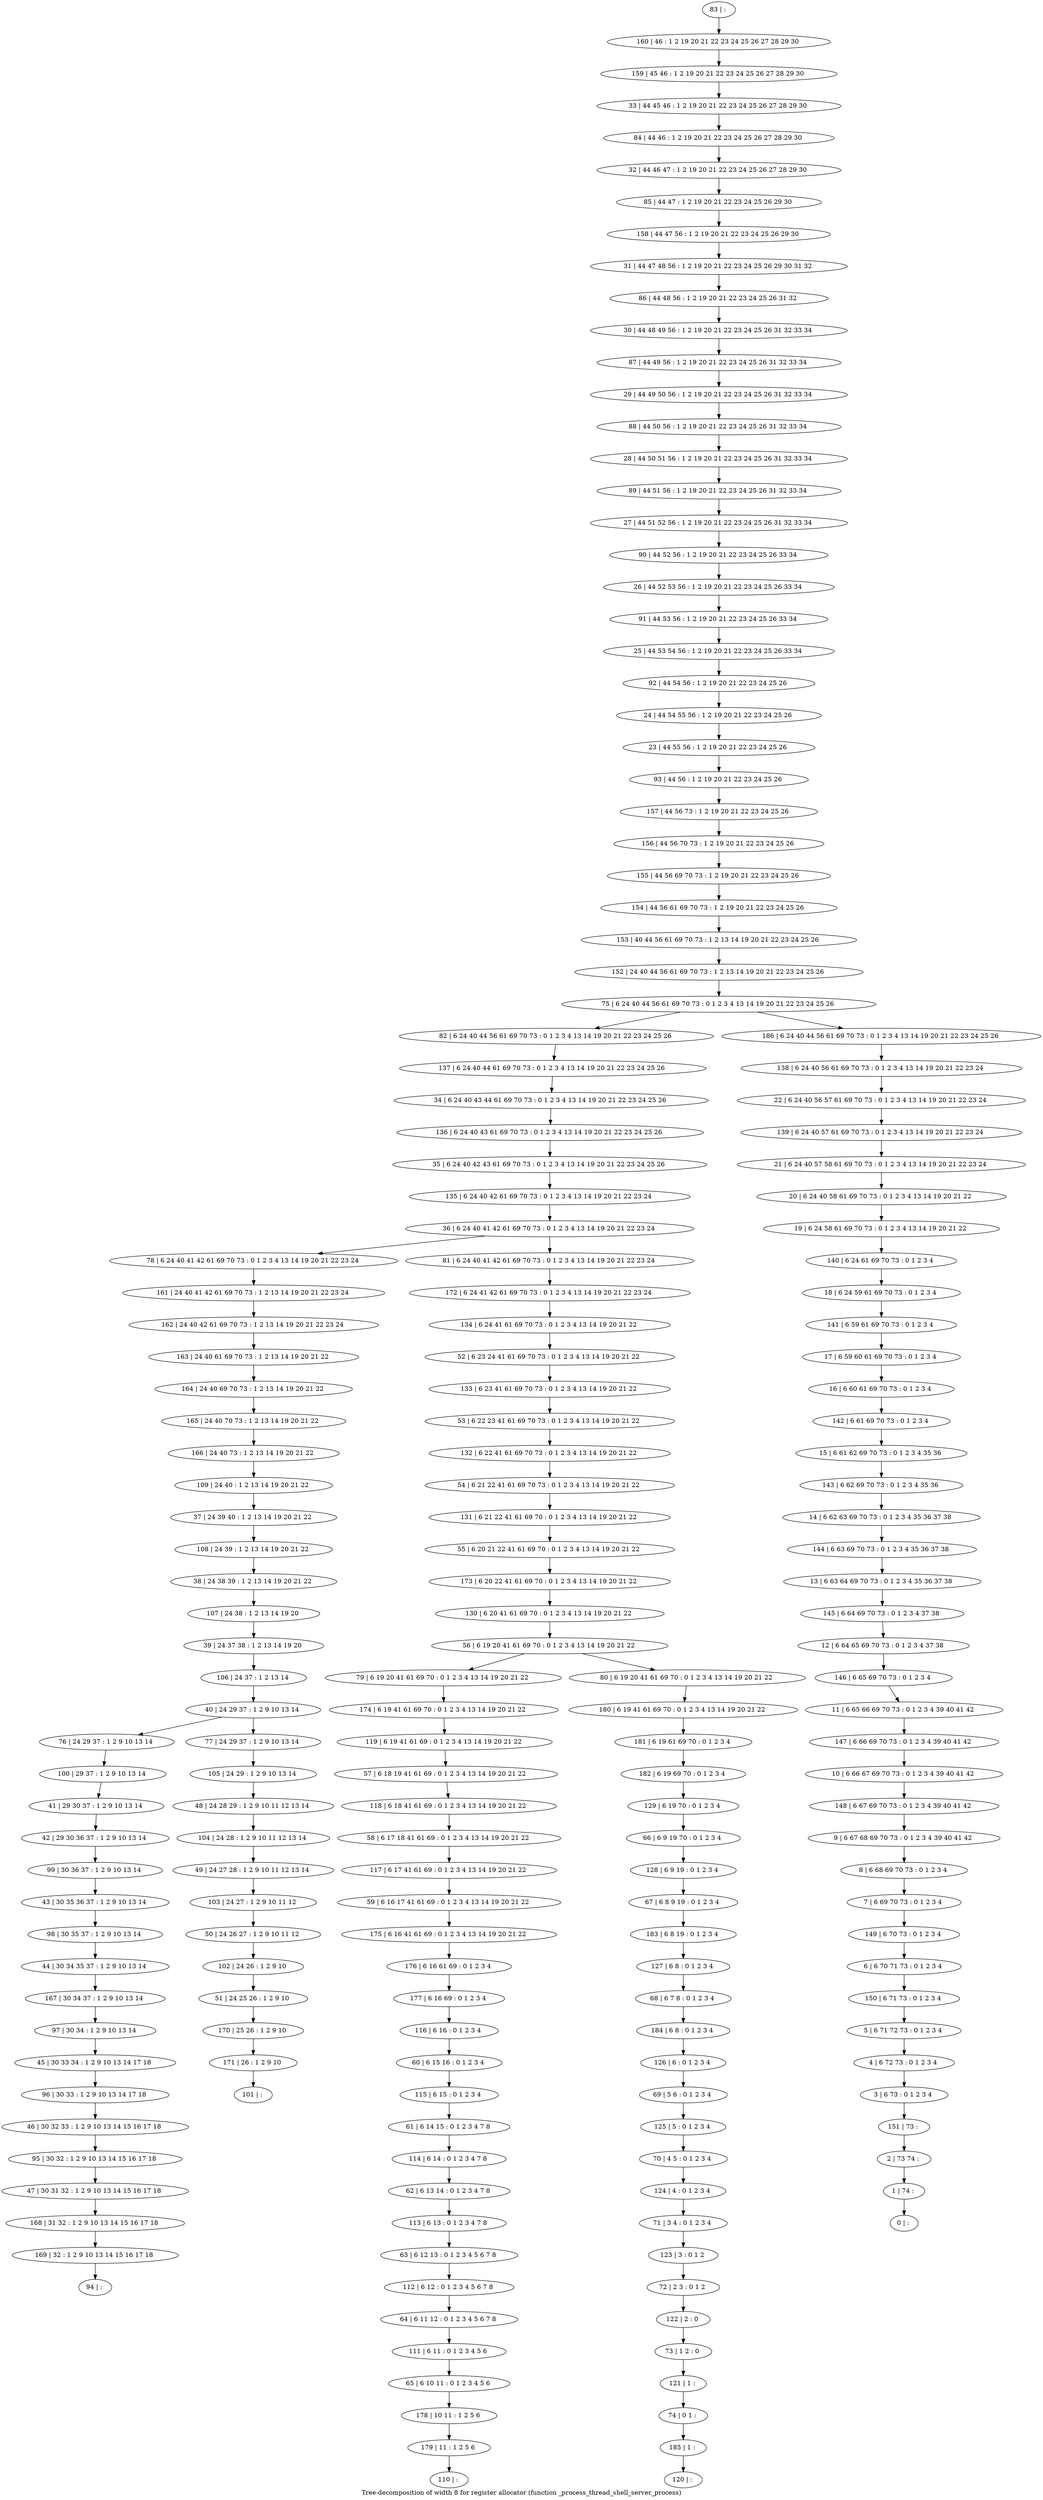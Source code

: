 digraph G {
graph [label="Tree-decomposition of width 8 for register allocator (function _process_thread_shell_server_process)"]
0[label="0 | : "];
1[label="1 | 74 : "];
2[label="2 | 73 74 : "];
3[label="3 | 6 73 : 0 1 2 3 4 "];
4[label="4 | 6 72 73 : 0 1 2 3 4 "];
5[label="5 | 6 71 72 73 : 0 1 2 3 4 "];
6[label="6 | 6 70 71 73 : 0 1 2 3 4 "];
7[label="7 | 6 69 70 73 : 0 1 2 3 4 "];
8[label="8 | 6 68 69 70 73 : 0 1 2 3 4 "];
9[label="9 | 6 67 68 69 70 73 : 0 1 2 3 4 39 40 41 42 "];
10[label="10 | 6 66 67 69 70 73 : 0 1 2 3 4 39 40 41 42 "];
11[label="11 | 6 65 66 69 70 73 : 0 1 2 3 4 39 40 41 42 "];
12[label="12 | 6 64 65 69 70 73 : 0 1 2 3 4 37 38 "];
13[label="13 | 6 63 64 69 70 73 : 0 1 2 3 4 35 36 37 38 "];
14[label="14 | 6 62 63 69 70 73 : 0 1 2 3 4 35 36 37 38 "];
15[label="15 | 6 61 62 69 70 73 : 0 1 2 3 4 35 36 "];
16[label="16 | 6 60 61 69 70 73 : 0 1 2 3 4 "];
17[label="17 | 6 59 60 61 69 70 73 : 0 1 2 3 4 "];
18[label="18 | 6 24 59 61 69 70 73 : 0 1 2 3 4 "];
19[label="19 | 6 24 58 61 69 70 73 : 0 1 2 3 4 13 14 19 20 21 22 "];
20[label="20 | 6 24 40 58 61 69 70 73 : 0 1 2 3 4 13 14 19 20 21 22 "];
21[label="21 | 6 24 40 57 58 61 69 70 73 : 0 1 2 3 4 13 14 19 20 21 22 23 24 "];
22[label="22 | 6 24 40 56 57 61 69 70 73 : 0 1 2 3 4 13 14 19 20 21 22 23 24 "];
23[label="23 | 44 55 56 : 1 2 19 20 21 22 23 24 25 26 "];
24[label="24 | 44 54 55 56 : 1 2 19 20 21 22 23 24 25 26 "];
25[label="25 | 44 53 54 56 : 1 2 19 20 21 22 23 24 25 26 33 34 "];
26[label="26 | 44 52 53 56 : 1 2 19 20 21 22 23 24 25 26 33 34 "];
27[label="27 | 44 51 52 56 : 1 2 19 20 21 22 23 24 25 26 31 32 33 34 "];
28[label="28 | 44 50 51 56 : 1 2 19 20 21 22 23 24 25 26 31 32 33 34 "];
29[label="29 | 44 49 50 56 : 1 2 19 20 21 22 23 24 25 26 31 32 33 34 "];
30[label="30 | 44 48 49 56 : 1 2 19 20 21 22 23 24 25 26 31 32 33 34 "];
31[label="31 | 44 47 48 56 : 1 2 19 20 21 22 23 24 25 26 29 30 31 32 "];
32[label="32 | 44 46 47 : 1 2 19 20 21 22 23 24 25 26 27 28 29 30 "];
33[label="33 | 44 45 46 : 1 2 19 20 21 22 23 24 25 26 27 28 29 30 "];
34[label="34 | 6 24 40 43 44 61 69 70 73 : 0 1 2 3 4 13 14 19 20 21 22 23 24 25 26 "];
35[label="35 | 6 24 40 42 43 61 69 70 73 : 0 1 2 3 4 13 14 19 20 21 22 23 24 25 26 "];
36[label="36 | 6 24 40 41 42 61 69 70 73 : 0 1 2 3 4 13 14 19 20 21 22 23 24 "];
37[label="37 | 24 39 40 : 1 2 13 14 19 20 21 22 "];
38[label="38 | 24 38 39 : 1 2 13 14 19 20 21 22 "];
39[label="39 | 24 37 38 : 1 2 13 14 19 20 "];
40[label="40 | 24 29 37 : 1 2 9 10 13 14 "];
41[label="41 | 29 30 37 : 1 2 9 10 13 14 "];
42[label="42 | 29 30 36 37 : 1 2 9 10 13 14 "];
43[label="43 | 30 35 36 37 : 1 2 9 10 13 14 "];
44[label="44 | 30 34 35 37 : 1 2 9 10 13 14 "];
45[label="45 | 30 33 34 : 1 2 9 10 13 14 17 18 "];
46[label="46 | 30 32 33 : 1 2 9 10 13 14 15 16 17 18 "];
47[label="47 | 30 31 32 : 1 2 9 10 13 14 15 16 17 18 "];
48[label="48 | 24 28 29 : 1 2 9 10 11 12 13 14 "];
49[label="49 | 24 27 28 : 1 2 9 10 11 12 13 14 "];
50[label="50 | 24 26 27 : 1 2 9 10 11 12 "];
51[label="51 | 24 25 26 : 1 2 9 10 "];
52[label="52 | 6 23 24 41 61 69 70 73 : 0 1 2 3 4 13 14 19 20 21 22 "];
53[label="53 | 6 22 23 41 61 69 70 73 : 0 1 2 3 4 13 14 19 20 21 22 "];
54[label="54 | 6 21 22 41 61 69 70 73 : 0 1 2 3 4 13 14 19 20 21 22 "];
55[label="55 | 6 20 21 22 41 61 69 70 : 0 1 2 3 4 13 14 19 20 21 22 "];
56[label="56 | 6 19 20 41 61 69 70 : 0 1 2 3 4 13 14 19 20 21 22 "];
57[label="57 | 6 18 19 41 61 69 : 0 1 2 3 4 13 14 19 20 21 22 "];
58[label="58 | 6 17 18 41 61 69 : 0 1 2 3 4 13 14 19 20 21 22 "];
59[label="59 | 6 16 17 41 61 69 : 0 1 2 3 4 13 14 19 20 21 22 "];
60[label="60 | 6 15 16 : 0 1 2 3 4 "];
61[label="61 | 6 14 15 : 0 1 2 3 4 7 8 "];
62[label="62 | 6 13 14 : 0 1 2 3 4 7 8 "];
63[label="63 | 6 12 13 : 0 1 2 3 4 5 6 7 8 "];
64[label="64 | 6 11 12 : 0 1 2 3 4 5 6 7 8 "];
65[label="65 | 6 10 11 : 0 1 2 3 4 5 6 "];
66[label="66 | 6 9 19 70 : 0 1 2 3 4 "];
67[label="67 | 6 8 9 19 : 0 1 2 3 4 "];
68[label="68 | 6 7 8 : 0 1 2 3 4 "];
69[label="69 | 5 6 : 0 1 2 3 4 "];
70[label="70 | 4 5 : 0 1 2 3 4 "];
71[label="71 | 3 4 : 0 1 2 3 4 "];
72[label="72 | 2 3 : 0 1 2 "];
73[label="73 | 1 2 : 0 "];
74[label="74 | 0 1 : "];
75[label="75 | 6 24 40 44 56 61 69 70 73 : 0 1 2 3 4 13 14 19 20 21 22 23 24 25 26 "];
76[label="76 | 24 29 37 : 1 2 9 10 13 14 "];
77[label="77 | 24 29 37 : 1 2 9 10 13 14 "];
78[label="78 | 6 24 40 41 42 61 69 70 73 : 0 1 2 3 4 13 14 19 20 21 22 23 24 "];
79[label="79 | 6 19 20 41 61 69 70 : 0 1 2 3 4 13 14 19 20 21 22 "];
80[label="80 | 6 19 20 41 61 69 70 : 0 1 2 3 4 13 14 19 20 21 22 "];
81[label="81 | 6 24 40 41 42 61 69 70 73 : 0 1 2 3 4 13 14 19 20 21 22 23 24 "];
82[label="82 | 6 24 40 44 56 61 69 70 73 : 0 1 2 3 4 13 14 19 20 21 22 23 24 25 26 "];
83[label="83 | : "];
84[label="84 | 44 46 : 1 2 19 20 21 22 23 24 25 26 27 28 29 30 "];
85[label="85 | 44 47 : 1 2 19 20 21 22 23 24 25 26 29 30 "];
86[label="86 | 44 48 56 : 1 2 19 20 21 22 23 24 25 26 31 32 "];
87[label="87 | 44 49 56 : 1 2 19 20 21 22 23 24 25 26 31 32 33 34 "];
88[label="88 | 44 50 56 : 1 2 19 20 21 22 23 24 25 26 31 32 33 34 "];
89[label="89 | 44 51 56 : 1 2 19 20 21 22 23 24 25 26 31 32 33 34 "];
90[label="90 | 44 52 56 : 1 2 19 20 21 22 23 24 25 26 33 34 "];
91[label="91 | 44 53 56 : 1 2 19 20 21 22 23 24 25 26 33 34 "];
92[label="92 | 44 54 56 : 1 2 19 20 21 22 23 24 25 26 "];
93[label="93 | 44 56 : 1 2 19 20 21 22 23 24 25 26 "];
94[label="94 | : "];
95[label="95 | 30 32 : 1 2 9 10 13 14 15 16 17 18 "];
96[label="96 | 30 33 : 1 2 9 10 13 14 17 18 "];
97[label="97 | 30 34 : 1 2 9 10 13 14 "];
98[label="98 | 30 35 37 : 1 2 9 10 13 14 "];
99[label="99 | 30 36 37 : 1 2 9 10 13 14 "];
100[label="100 | 29 37 : 1 2 9 10 13 14 "];
101[label="101 | : "];
102[label="102 | 24 26 : 1 2 9 10 "];
103[label="103 | 24 27 : 1 2 9 10 11 12 "];
104[label="104 | 24 28 : 1 2 9 10 11 12 13 14 "];
105[label="105 | 24 29 : 1 2 9 10 13 14 "];
106[label="106 | 24 37 : 1 2 13 14 "];
107[label="107 | 24 38 : 1 2 13 14 19 20 "];
108[label="108 | 24 39 : 1 2 13 14 19 20 21 22 "];
109[label="109 | 24 40 : 1 2 13 14 19 20 21 22 "];
110[label="110 | : "];
111[label="111 | 6 11 : 0 1 2 3 4 5 6 "];
112[label="112 | 6 12 : 0 1 2 3 4 5 6 7 8 "];
113[label="113 | 6 13 : 0 1 2 3 4 7 8 "];
114[label="114 | 6 14 : 0 1 2 3 4 7 8 "];
115[label="115 | 6 15 : 0 1 2 3 4 "];
116[label="116 | 6 16 : 0 1 2 3 4 "];
117[label="117 | 6 17 41 61 69 : 0 1 2 3 4 13 14 19 20 21 22 "];
118[label="118 | 6 18 41 61 69 : 0 1 2 3 4 13 14 19 20 21 22 "];
119[label="119 | 6 19 41 61 69 : 0 1 2 3 4 13 14 19 20 21 22 "];
120[label="120 | : "];
121[label="121 | 1 : "];
122[label="122 | 2 : 0 "];
123[label="123 | 3 : 0 1 2 "];
124[label="124 | 4 : 0 1 2 3 4 "];
125[label="125 | 5 : 0 1 2 3 4 "];
126[label="126 | 6 : 0 1 2 3 4 "];
127[label="127 | 6 8 : 0 1 2 3 4 "];
128[label="128 | 6 9 19 : 0 1 2 3 4 "];
129[label="129 | 6 19 70 : 0 1 2 3 4 "];
130[label="130 | 6 20 41 61 69 70 : 0 1 2 3 4 13 14 19 20 21 22 "];
131[label="131 | 6 21 22 41 61 69 70 : 0 1 2 3 4 13 14 19 20 21 22 "];
132[label="132 | 6 22 41 61 69 70 73 : 0 1 2 3 4 13 14 19 20 21 22 "];
133[label="133 | 6 23 41 61 69 70 73 : 0 1 2 3 4 13 14 19 20 21 22 "];
134[label="134 | 6 24 41 61 69 70 73 : 0 1 2 3 4 13 14 19 20 21 22 "];
135[label="135 | 6 24 40 42 61 69 70 73 : 0 1 2 3 4 13 14 19 20 21 22 23 24 "];
136[label="136 | 6 24 40 43 61 69 70 73 : 0 1 2 3 4 13 14 19 20 21 22 23 24 25 26 "];
137[label="137 | 6 24 40 44 61 69 70 73 : 0 1 2 3 4 13 14 19 20 21 22 23 24 25 26 "];
138[label="138 | 6 24 40 56 61 69 70 73 : 0 1 2 3 4 13 14 19 20 21 22 23 24 "];
139[label="139 | 6 24 40 57 61 69 70 73 : 0 1 2 3 4 13 14 19 20 21 22 23 24 "];
140[label="140 | 6 24 61 69 70 73 : 0 1 2 3 4 "];
141[label="141 | 6 59 61 69 70 73 : 0 1 2 3 4 "];
142[label="142 | 6 61 69 70 73 : 0 1 2 3 4 "];
143[label="143 | 6 62 69 70 73 : 0 1 2 3 4 35 36 "];
144[label="144 | 6 63 69 70 73 : 0 1 2 3 4 35 36 37 38 "];
145[label="145 | 6 64 69 70 73 : 0 1 2 3 4 37 38 "];
146[label="146 | 6 65 69 70 73 : 0 1 2 3 4 "];
147[label="147 | 6 66 69 70 73 : 0 1 2 3 4 39 40 41 42 "];
148[label="148 | 6 67 69 70 73 : 0 1 2 3 4 39 40 41 42 "];
149[label="149 | 6 70 73 : 0 1 2 3 4 "];
150[label="150 | 6 71 73 : 0 1 2 3 4 "];
151[label="151 | 73 : "];
152[label="152 | 24 40 44 56 61 69 70 73 : 1 2 13 14 19 20 21 22 23 24 25 26 "];
153[label="153 | 40 44 56 61 69 70 73 : 1 2 13 14 19 20 21 22 23 24 25 26 "];
154[label="154 | 44 56 61 69 70 73 : 1 2 19 20 21 22 23 24 25 26 "];
155[label="155 | 44 56 69 70 73 : 1 2 19 20 21 22 23 24 25 26 "];
156[label="156 | 44 56 70 73 : 1 2 19 20 21 22 23 24 25 26 "];
157[label="157 | 44 56 73 : 1 2 19 20 21 22 23 24 25 26 "];
158[label="158 | 44 47 56 : 1 2 19 20 21 22 23 24 25 26 29 30 "];
159[label="159 | 45 46 : 1 2 19 20 21 22 23 24 25 26 27 28 29 30 "];
160[label="160 | 46 : 1 2 19 20 21 22 23 24 25 26 27 28 29 30 "];
161[label="161 | 24 40 41 42 61 69 70 73 : 1 2 13 14 19 20 21 22 23 24 "];
162[label="162 | 24 40 42 61 69 70 73 : 1 2 13 14 19 20 21 22 23 24 "];
163[label="163 | 24 40 61 69 70 73 : 1 2 13 14 19 20 21 22 "];
164[label="164 | 24 40 69 70 73 : 1 2 13 14 19 20 21 22 "];
165[label="165 | 24 40 70 73 : 1 2 13 14 19 20 21 22 "];
166[label="166 | 24 40 73 : 1 2 13 14 19 20 21 22 "];
167[label="167 | 30 34 37 : 1 2 9 10 13 14 "];
168[label="168 | 31 32 : 1 2 9 10 13 14 15 16 17 18 "];
169[label="169 | 32 : 1 2 9 10 13 14 15 16 17 18 "];
170[label="170 | 25 26 : 1 2 9 10 "];
171[label="171 | 26 : 1 2 9 10 "];
172[label="172 | 6 24 41 42 61 69 70 73 : 0 1 2 3 4 13 14 19 20 21 22 23 24 "];
173[label="173 | 6 20 22 41 61 69 70 : 0 1 2 3 4 13 14 19 20 21 22 "];
174[label="174 | 6 19 41 61 69 70 : 0 1 2 3 4 13 14 19 20 21 22 "];
175[label="175 | 6 16 41 61 69 : 0 1 2 3 4 13 14 19 20 21 22 "];
176[label="176 | 6 16 61 69 : 0 1 2 3 4 "];
177[label="177 | 6 16 69 : 0 1 2 3 4 "];
178[label="178 | 10 11 : 1 2 5 6 "];
179[label="179 | 11 : 1 2 5 6 "];
180[label="180 | 6 19 41 61 69 70 : 0 1 2 3 4 13 14 19 20 21 22 "];
181[label="181 | 6 19 61 69 70 : 0 1 2 3 4 "];
182[label="182 | 6 19 69 70 : 0 1 2 3 4 "];
183[label="183 | 6 8 19 : 0 1 2 3 4 "];
184[label="184 | 6 8 : 0 1 2 3 4 "];
185[label="185 | 1 : "];
186[label="186 | 6 24 40 44 56 61 69 70 73 : 0 1 2 3 4 13 14 19 20 21 22 23 24 25 26 "];
41->42 ;
40->76 ;
40->77 ;
36->78 ;
56->79 ;
56->80 ;
36->81 ;
95->47 ;
46->95 ;
96->46 ;
45->96 ;
97->45 ;
98->44 ;
43->98 ;
99->43 ;
42->99 ;
100->41 ;
76->100 ;
102->51 ;
50->102 ;
103->50 ;
49->103 ;
104->49 ;
48->104 ;
105->48 ;
77->105 ;
106->40 ;
39->106 ;
107->39 ;
38->107 ;
108->38 ;
37->108 ;
109->37 ;
111->65 ;
64->111 ;
112->64 ;
63->112 ;
113->63 ;
62->113 ;
114->62 ;
61->114 ;
115->61 ;
60->115 ;
116->60 ;
117->59 ;
58->117 ;
118->58 ;
57->118 ;
119->57 ;
121->74 ;
73->121 ;
122->73 ;
72->122 ;
123->72 ;
71->123 ;
124->71 ;
70->124 ;
125->70 ;
69->125 ;
126->69 ;
127->68 ;
128->67 ;
66->128 ;
129->66 ;
130->56 ;
131->55 ;
54->131 ;
132->54 ;
53->132 ;
133->53 ;
52->133 ;
134->52 ;
135->36 ;
35->135 ;
136->35 ;
34->136 ;
137->34 ;
82->137 ;
78->161 ;
161->162 ;
162->163 ;
163->164 ;
164->165 ;
166->109 ;
165->166 ;
167->97 ;
44->167 ;
47->168 ;
169->94 ;
168->169 ;
51->170 ;
171->101 ;
170->171 ;
172->134 ;
81->172 ;
173->130 ;
55->173 ;
174->119 ;
79->174 ;
59->175 ;
175->176 ;
177->116 ;
176->177 ;
65->178 ;
179->110 ;
178->179 ;
80->180 ;
180->181 ;
182->129 ;
181->182 ;
183->127 ;
67->183 ;
184->126 ;
68->184 ;
185->120 ;
74->185 ;
83->160 ;
160->159 ;
159->33 ;
33->84 ;
84->32 ;
32->85 ;
85->158 ;
158->31 ;
31->86 ;
86->30 ;
30->87 ;
87->29 ;
29->88 ;
88->28 ;
28->89 ;
89->27 ;
27->90 ;
90->26 ;
26->91 ;
91->25 ;
25->92 ;
92->24 ;
24->23 ;
23->93 ;
93->157 ;
157->156 ;
156->155 ;
155->154 ;
154->153 ;
153->152 ;
152->75 ;
138->22 ;
22->139 ;
139->21 ;
21->20 ;
20->19 ;
19->140 ;
140->18 ;
18->141 ;
141->17 ;
17->16 ;
16->142 ;
142->15 ;
15->143 ;
143->14 ;
14->144 ;
144->13 ;
13->145 ;
145->12 ;
12->146 ;
146->11 ;
11->147 ;
147->10 ;
10->148 ;
148->9 ;
9->8 ;
8->7 ;
7->149 ;
149->6 ;
6->150 ;
150->5 ;
5->4 ;
4->3 ;
3->151 ;
151->2 ;
2->1 ;
1->0 ;
186->138 ;
75->82 ;
75->186 ;
}
